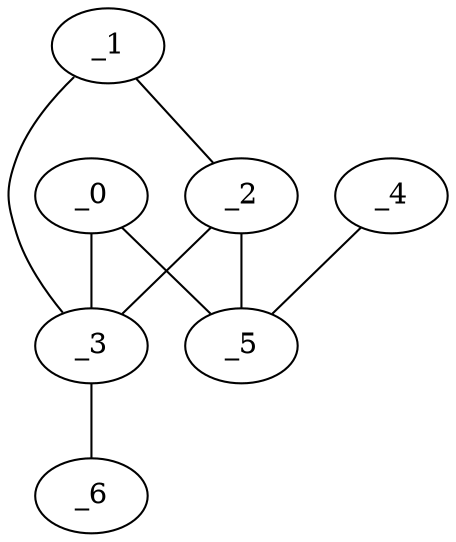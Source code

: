 graph EP1_0085 {
	_0	 [x="2.93988",
		y="2.99702"];
	_3	 [x="0.73",
		y="2.73"];
	_0 -- _3;
	_5	 [x="1.95626",
		y="2.17897"];
	_0 -- _5;
	_1	 [x="2.10695",
		y="0.610136"];
	_2	 [x="0.97439",
		y="0.313715"];
	_1 -- _2;
	_1 -- _3;
	_2 -- _3;
	_2 -- _5;
	_6	 [x="2.54129",
		y="0.355722"];
	_3 -- _6;
	_4	 [x="0.731227",
		y="1.72006"];
	_4 -- _5;
}
